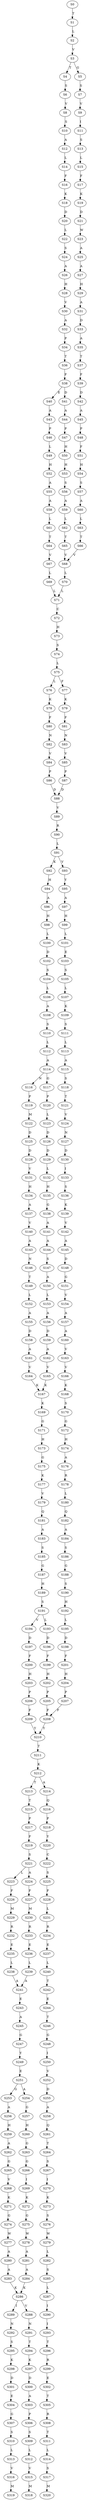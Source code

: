 strict digraph  {
	S0 -> S1 [ label = T ];
	S1 -> S2 [ label = L ];
	S2 -> S3 [ label = V ];
	S3 -> S4 [ label = T ];
	S3 -> S5 [ label = G ];
	S4 -> S6 [ label = S ];
	S5 -> S7 [ label = S ];
	S6 -> S8 [ label = V ];
	S7 -> S9 [ label = V ];
	S8 -> S10 [ label = S ];
	S9 -> S11 [ label = I ];
	S10 -> S12 [ label = A ];
	S11 -> S13 [ label = S ];
	S12 -> S14 [ label = L ];
	S13 -> S15 [ label = L ];
	S14 -> S16 [ label = F ];
	S15 -> S17 [ label = F ];
	S16 -> S18 [ label = K ];
	S17 -> S19 [ label = K ];
	S18 -> S20 [ label = D ];
	S19 -> S21 [ label = D ];
	S20 -> S22 [ label = L ];
	S21 -> S23 [ label = W ];
	S22 -> S24 [ label = S ];
	S23 -> S25 [ label = A ];
	S24 -> S26 [ label = A ];
	S25 -> S27 [ label = A ];
	S26 -> S28 [ label = H ];
	S27 -> S29 [ label = H ];
	S28 -> S30 [ label = V ];
	S29 -> S31 [ label = A ];
	S30 -> S32 [ label = A ];
	S31 -> S33 [ label = D ];
	S32 -> S34 [ label = P ];
	S33 -> S35 [ label = A ];
	S34 -> S36 [ label = T ];
	S35 -> S37 [ label = T ];
	S36 -> S38 [ label = F ];
	S37 -> S39 [ label = F ];
	S38 -> S40 [ label = E ];
	S38 -> S41 [ label = D ];
	S39 -> S42 [ label = D ];
	S40 -> S43 [ label = A ];
	S41 -> S44 [ label = A ];
	S42 -> S45 [ label = A ];
	S43 -> S46 [ label = P ];
	S44 -> S47 [ label = P ];
	S45 -> S48 [ label = P ];
	S46 -> S49 [ label = L ];
	S47 -> S50 [ label = H ];
	S48 -> S51 [ label = F ];
	S49 -> S52 [ label = H ];
	S50 -> S53 [ label = H ];
	S51 -> S54 [ label = H ];
	S52 -> S55 [ label = A ];
	S53 -> S56 [ label = S ];
	S54 -> S57 [ label = S ];
	S55 -> S58 [ label = A ];
	S56 -> S59 [ label = A ];
	S57 -> S60 [ label = A ];
	S58 -> S61 [ label = L ];
	S59 -> S62 [ label = L ];
	S60 -> S63 [ label = L ];
	S61 -> S64 [ label = T ];
	S62 -> S65 [ label = T ];
	S63 -> S66 [ label = T ];
	S64 -> S67 [ label = V ];
	S65 -> S68 [ label = V ];
	S66 -> S68 [ label = V ];
	S67 -> S69 [ label = L ];
	S68 -> S70 [ label = L ];
	S69 -> S71 [ label = L ];
	S70 -> S71 [ label = L ];
	S71 -> S72 [ label = C ];
	S72 -> S73 [ label = H ];
	S73 -> S74 [ label = S ];
	S74 -> S75 [ label = L ];
	S75 -> S76 [ label = L ];
	S75 -> S77 [ label = F ];
	S76 -> S78 [ label = K ];
	S77 -> S79 [ label = K ];
	S78 -> S80 [ label = F ];
	S79 -> S81 [ label = F ];
	S80 -> S82 [ label = N ];
	S81 -> S83 [ label = N ];
	S82 -> S84 [ label = V ];
	S83 -> S85 [ label = V ];
	S84 -> S86 [ label = P ];
	S85 -> S87 [ label = P ];
	S86 -> S88 [ label = D ];
	S87 -> S88 [ label = D ];
	S88 -> S89 [ label = V ];
	S89 -> S90 [ label = R ];
	S90 -> S91 [ label = L ];
	S91 -> S92 [ label = K ];
	S91 -> S93 [ label = V ];
	S92 -> S94 [ label = H ];
	S93 -> S95 [ label = Y ];
	S94 -> S96 [ label = A ];
	S95 -> S97 [ label = A ];
	S96 -> S98 [ label = H ];
	S97 -> S99 [ label = H ];
	S98 -> S100 [ label = L ];
	S99 -> S101 [ label = L ];
	S100 -> S102 [ label = D ];
	S101 -> S103 [ label = E ];
	S102 -> S104 [ label = S ];
	S103 -> S105 [ label = S ];
	S104 -> S106 [ label = L ];
	S105 -> S107 [ label = L ];
	S106 -> S108 [ label = A ];
	S107 -> S109 [ label = K ];
	S108 -> S110 [ label = S ];
	S109 -> S111 [ label = S ];
	S110 -> S112 [ label = L ];
	S111 -> S113 [ label = L ];
	S112 -> S114 [ label = A ];
	S113 -> S115 [ label = A ];
	S114 -> S116 [ label = N ];
	S114 -> S117 [ label = G ];
	S115 -> S118 [ label = S ];
	S116 -> S119 [ label = P ];
	S117 -> S120 [ label = P ];
	S118 -> S121 [ label = T ];
	S119 -> S122 [ label = M ];
	S120 -> S123 [ label = L ];
	S121 -> S124 [ label = V ];
	S122 -> S125 [ label = D ];
	S123 -> S126 [ label = D ];
	S124 -> S127 [ label = N ];
	S125 -> S128 [ label = D ];
	S126 -> S129 [ label = D ];
	S127 -> S130 [ label = D ];
	S128 -> S131 [ label = V ];
	S129 -> S132 [ label = L ];
	S130 -> S133 [ label = I ];
	S131 -> S134 [ label = H ];
	S132 -> S135 [ label = H ];
	S133 -> S136 [ label = S ];
	S134 -> S137 [ label = A ];
	S135 -> S138 [ label = G ];
	S136 -> S139 [ label = K ];
	S137 -> S140 [ label = V ];
	S138 -> S141 [ label = A ];
	S139 -> S142 [ label = V ];
	S140 -> S143 [ label = A ];
	S141 -> S144 [ label = A ];
	S142 -> S145 [ label = A ];
	S143 -> S146 [ label = N ];
	S144 -> S147 [ label = S ];
	S145 -> S148 [ label = D ];
	S146 -> S149 [ label = T ];
	S147 -> S150 [ label = A ];
	S148 -> S151 [ label = G ];
	S149 -> S152 [ label = L ];
	S150 -> S153 [ label = L ];
	S151 -> S154 [ label = V ];
	S152 -> S155 [ label = A ];
	S153 -> S156 [ label = A ];
	S154 -> S157 [ label = A ];
	S155 -> S158 [ label = D ];
	S156 -> S159 [ label = D ];
	S157 -> S160 [ label = A ];
	S158 -> S161 [ label = A ];
	S159 -> S162 [ label = A ];
	S160 -> S163 [ label = V ];
	S161 -> S164 [ label = V ];
	S162 -> S165 [ label = V ];
	S163 -> S166 [ label = V ];
	S164 -> S167 [ label = K ];
	S165 -> S167 [ label = K ];
	S166 -> S168 [ label = K ];
	S167 -> S169 [ label = K ];
	S168 -> S170 [ label = S ];
	S169 -> S171 [ label = G ];
	S170 -> S172 [ label = G ];
	S171 -> S173 [ label = H ];
	S172 -> S174 [ label = H ];
	S173 -> S175 [ label = G ];
	S174 -> S176 [ label = A ];
	S175 -> S177 [ label = K ];
	S176 -> S178 [ label = R ];
	S177 -> S179 [ label = V ];
	S178 -> S180 [ label = L ];
	S179 -> S181 [ label = Q ];
	S180 -> S182 [ label = Q ];
	S181 -> S183 [ label = A ];
	S182 -> S184 [ label = A ];
	S183 -> S185 [ label = S ];
	S184 -> S186 [ label = S ];
	S185 -> S187 [ label = G ];
	S186 -> S188 [ label = G ];
	S187 -> S189 [ label = H ];
	S188 -> S190 [ label = S ];
	S189 -> S191 [ label = S ];
	S190 -> S192 [ label = H ];
	S191 -> S193 [ label = L ];
	S191 -> S194 [ label = V ];
	S192 -> S195 [ label = L ];
	S193 -> S196 [ label = D ];
	S194 -> S197 [ label = D ];
	S195 -> S198 [ label = D ];
	S196 -> S199 [ label = F ];
	S197 -> S200 [ label = F ];
	S198 -> S201 [ label = F ];
	S199 -> S202 [ label = H ];
	S200 -> S203 [ label = H ];
	S201 -> S204 [ label = H ];
	S202 -> S205 [ label = P ];
	S203 -> S206 [ label = P ];
	S204 -> S207 [ label = P ];
	S205 -> S208 [ label = F ];
	S206 -> S209 [ label = F ];
	S207 -> S208 [ label = F ];
	S208 -> S210 [ label = Y ];
	S209 -> S210 [ label = Y ];
	S210 -> S211 [ label = T ];
	S211 -> S212 [ label = K ];
	S212 -> S213 [ label = T ];
	S212 -> S214 [ label = A ];
	S213 -> S215 [ label = T ];
	S214 -> S216 [ label = Q ];
	S215 -> S217 [ label = P ];
	S216 -> S218 [ label = P ];
	S217 -> S219 [ label = F ];
	S218 -> S220 [ label = Y ];
	S219 -> S221 [ label = S ];
	S220 -> S222 [ label = C ];
	S221 -> S223 [ label = L ];
	S221 -> S224 [ label = A ];
	S222 -> S225 [ label = S ];
	S223 -> S226 [ label = F ];
	S224 -> S227 [ label = F ];
	S225 -> S228 [ label = F ];
	S226 -> S229 [ label = M ];
	S227 -> S230 [ label = M ];
	S228 -> S231 [ label = L ];
	S229 -> S232 [ label = R ];
	S230 -> S233 [ label = R ];
	S231 -> S234 [ label = R ];
	S232 -> S235 [ label = E ];
	S233 -> S236 [ label = E ];
	S234 -> S237 [ label = E ];
	S235 -> S238 [ label = L ];
	S236 -> S239 [ label = L ];
	S237 -> S240 [ label = L ];
	S238 -> S241 [ label = A ];
	S239 -> S241 [ label = A ];
	S240 -> S242 [ label = T ];
	S241 -> S243 [ label = E ];
	S242 -> S244 [ label = E ];
	S243 -> S245 [ label = A ];
	S244 -> S246 [ label = T ];
	S245 -> S247 [ label = G ];
	S246 -> S248 [ label = G ];
	S247 -> S249 [ label = Y ];
	S248 -> S250 [ label = I ];
	S249 -> S251 [ label = E ];
	S250 -> S252 [ label = V ];
	S251 -> S253 [ label = G ];
	S251 -> S254 [ label = A ];
	S252 -> S255 [ label = D ];
	S253 -> S256 [ label = A ];
	S254 -> S257 [ label = G ];
	S255 -> S258 [ label = A ];
	S256 -> S259 [ label = H ];
	S257 -> S260 [ label = H ];
	S258 -> S261 [ label = Q ];
	S259 -> S262 [ label = A ];
	S260 -> S263 [ label = G ];
	S261 -> S264 [ label = T ];
	S262 -> S265 [ label = G ];
	S263 -> S266 [ label = G ];
	S264 -> S267 [ label = S ];
	S265 -> S268 [ label = V ];
	S266 -> S269 [ label = I ];
	S267 -> S270 [ label = I ];
	S268 -> S271 [ label = K ];
	S269 -> S272 [ label = K ];
	S270 -> S273 [ label = K ];
	S271 -> S274 [ label = G ];
	S272 -> S275 [ label = G ];
	S273 -> S276 [ label = S ];
	S274 -> S277 [ label = W ];
	S275 -> S278 [ label = W ];
	S276 -> S279 [ label = W ];
	S277 -> S280 [ label = A ];
	S278 -> S281 [ label = A ];
	S279 -> S282 [ label = L ];
	S280 -> S283 [ label = A ];
	S281 -> S284 [ label = A ];
	S282 -> S285 [ label = S ];
	S283 -> S286 [ label = K ];
	S284 -> S286 [ label = K ];
	S285 -> S287 [ label = L ];
	S286 -> S288 [ label = V ];
	S286 -> S289 [ label = I ];
	S287 -> S290 [ label = I ];
	S288 -> S291 [ label = N ];
	S289 -> S292 [ label = N ];
	S290 -> S293 [ label = I ];
	S291 -> S294 [ label = T ];
	S292 -> S295 [ label = S ];
	S293 -> S296 [ label = T ];
	S294 -> S297 [ label = K ];
	S295 -> S298 [ label = K ];
	S296 -> S299 [ label = R ];
	S297 -> S300 [ label = D ];
	S298 -> S301 [ label = D ];
	S299 -> S302 [ label = E ];
	S300 -> S303 [ label = A ];
	S301 -> S304 [ label = E ];
	S302 -> S305 [ label = T ];
	S303 -> S306 [ label = P ];
	S304 -> S307 [ label = G ];
	S305 -> S308 [ label = R ];
	S306 -> S309 [ label = S ];
	S307 -> S310 [ label = S ];
	S308 -> S311 [ label = T ];
	S309 -> S312 [ label = L ];
	S310 -> S313 [ label = L ];
	S311 -> S314 [ label = L ];
	S312 -> S315 [ label = V ];
	S313 -> S316 [ label = V ];
	S314 -> S317 [ label = S ];
	S315 -> S318 [ label = M ];
	S316 -> S319 [ label = M ];
	S317 -> S320 [ label = M ];
}
